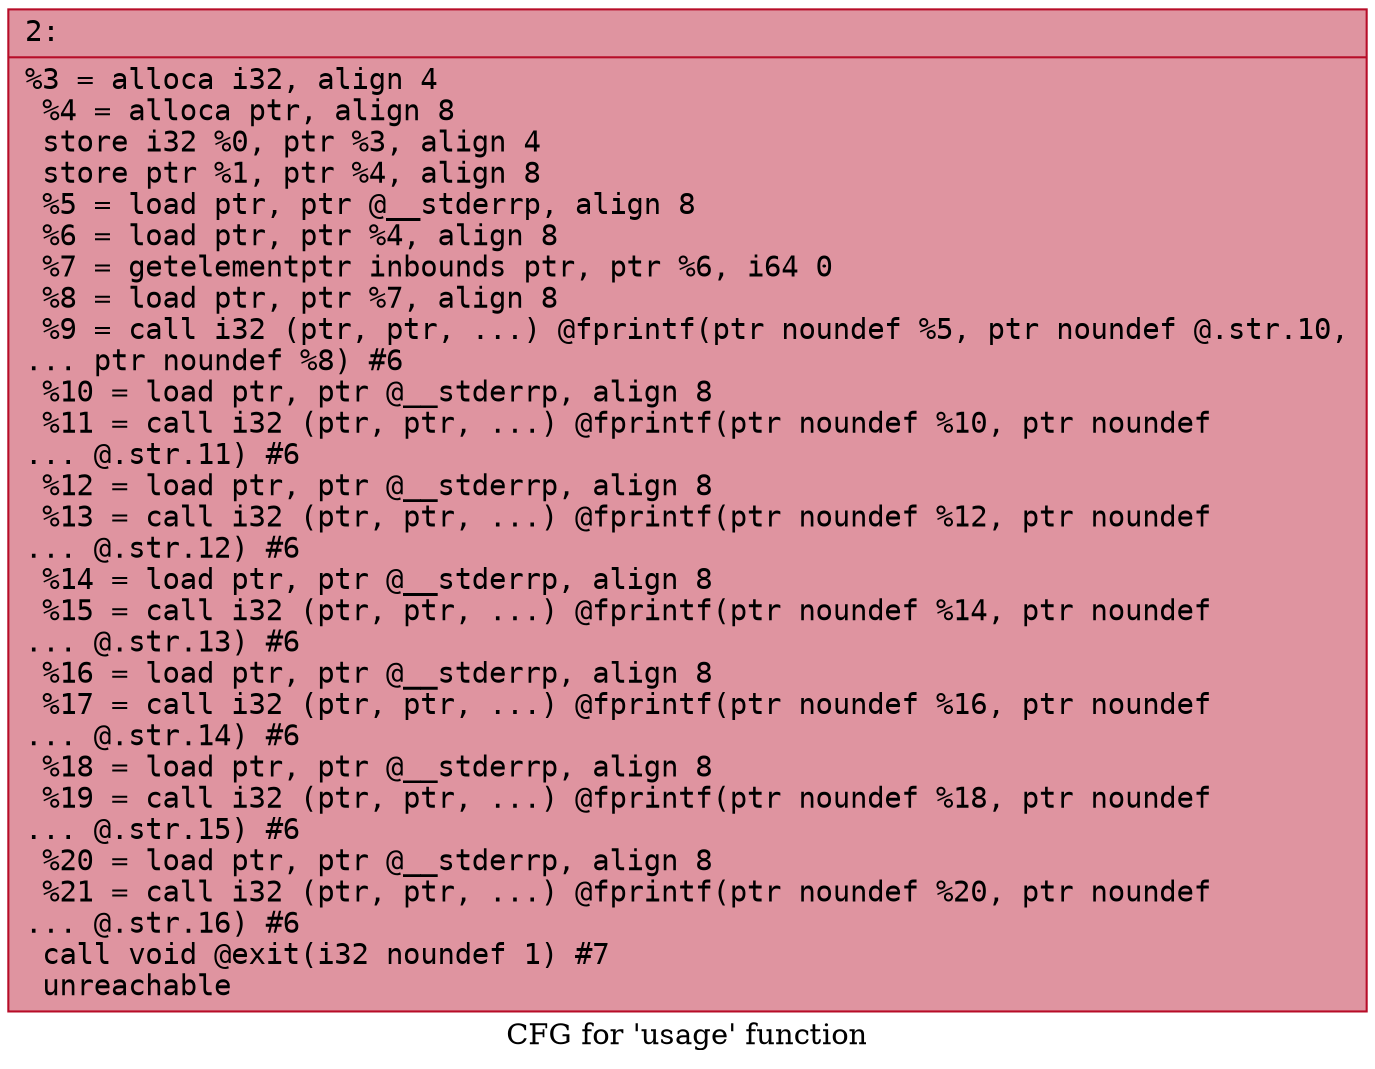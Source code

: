 digraph "CFG for 'usage' function" {
	label="CFG for 'usage' function";

	Node0x600003aa6990 [shape=record,color="#b70d28ff", style=filled, fillcolor="#b70d2870" fontname="Courier",label="{2:\l|  %3 = alloca i32, align 4\l  %4 = alloca ptr, align 8\l  store i32 %0, ptr %3, align 4\l  store ptr %1, ptr %4, align 8\l  %5 = load ptr, ptr @__stderrp, align 8\l  %6 = load ptr, ptr %4, align 8\l  %7 = getelementptr inbounds ptr, ptr %6, i64 0\l  %8 = load ptr, ptr %7, align 8\l  %9 = call i32 (ptr, ptr, ...) @fprintf(ptr noundef %5, ptr noundef @.str.10,\l... ptr noundef %8) #6\l  %10 = load ptr, ptr @__stderrp, align 8\l  %11 = call i32 (ptr, ptr, ...) @fprintf(ptr noundef %10, ptr noundef\l... @.str.11) #6\l  %12 = load ptr, ptr @__stderrp, align 8\l  %13 = call i32 (ptr, ptr, ...) @fprintf(ptr noundef %12, ptr noundef\l... @.str.12) #6\l  %14 = load ptr, ptr @__stderrp, align 8\l  %15 = call i32 (ptr, ptr, ...) @fprintf(ptr noundef %14, ptr noundef\l... @.str.13) #6\l  %16 = load ptr, ptr @__stderrp, align 8\l  %17 = call i32 (ptr, ptr, ...) @fprintf(ptr noundef %16, ptr noundef\l... @.str.14) #6\l  %18 = load ptr, ptr @__stderrp, align 8\l  %19 = call i32 (ptr, ptr, ...) @fprintf(ptr noundef %18, ptr noundef\l... @.str.15) #6\l  %20 = load ptr, ptr @__stderrp, align 8\l  %21 = call i32 (ptr, ptr, ...) @fprintf(ptr noundef %20, ptr noundef\l... @.str.16) #6\l  call void @exit(i32 noundef 1) #7\l  unreachable\l}"];
}
